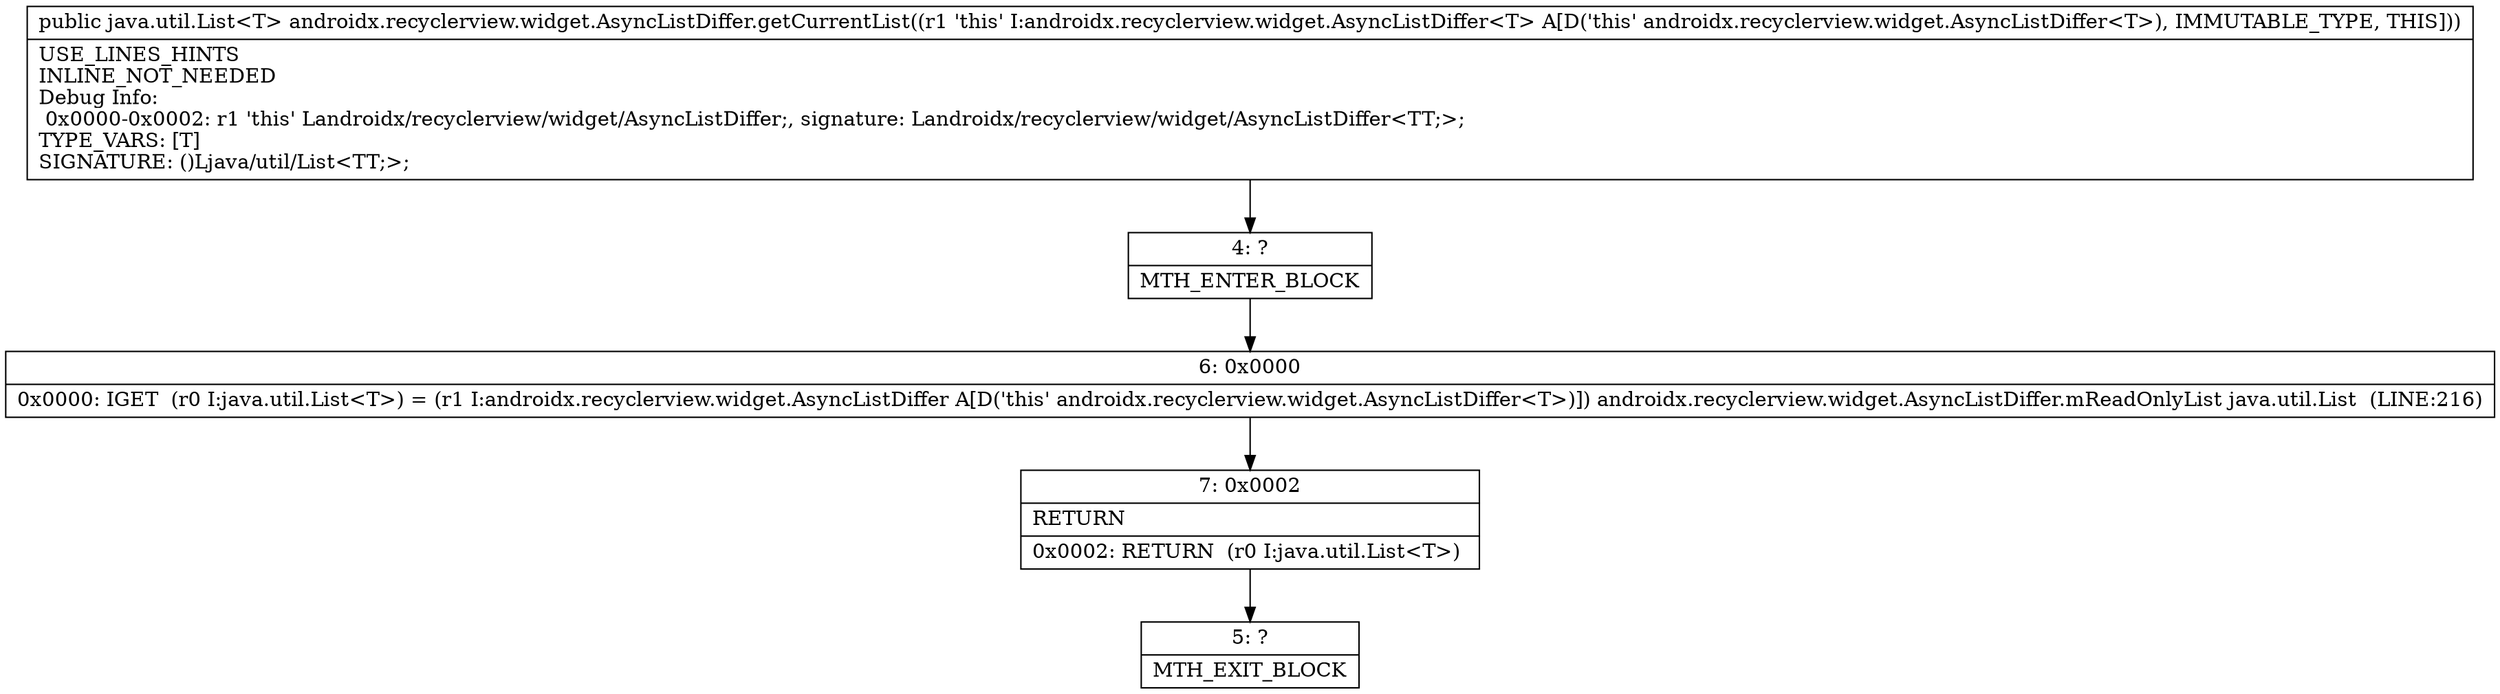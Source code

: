 digraph "CFG forandroidx.recyclerview.widget.AsyncListDiffer.getCurrentList()Ljava\/util\/List;" {
Node_4 [shape=record,label="{4\:\ ?|MTH_ENTER_BLOCK\l}"];
Node_6 [shape=record,label="{6\:\ 0x0000|0x0000: IGET  (r0 I:java.util.List\<T\>) = (r1 I:androidx.recyclerview.widget.AsyncListDiffer A[D('this' androidx.recyclerview.widget.AsyncListDiffer\<T\>)]) androidx.recyclerview.widget.AsyncListDiffer.mReadOnlyList java.util.List  (LINE:216)\l}"];
Node_7 [shape=record,label="{7\:\ 0x0002|RETURN\l|0x0002: RETURN  (r0 I:java.util.List\<T\>) \l}"];
Node_5 [shape=record,label="{5\:\ ?|MTH_EXIT_BLOCK\l}"];
MethodNode[shape=record,label="{public java.util.List\<T\> androidx.recyclerview.widget.AsyncListDiffer.getCurrentList((r1 'this' I:androidx.recyclerview.widget.AsyncListDiffer\<T\> A[D('this' androidx.recyclerview.widget.AsyncListDiffer\<T\>), IMMUTABLE_TYPE, THIS]))  | USE_LINES_HINTS\lINLINE_NOT_NEEDED\lDebug Info:\l  0x0000\-0x0002: r1 'this' Landroidx\/recyclerview\/widget\/AsyncListDiffer;, signature: Landroidx\/recyclerview\/widget\/AsyncListDiffer\<TT;\>;\lTYPE_VARS: [T]\lSIGNATURE: ()Ljava\/util\/List\<TT;\>;\l}"];
MethodNode -> Node_4;Node_4 -> Node_6;
Node_6 -> Node_7;
Node_7 -> Node_5;
}

